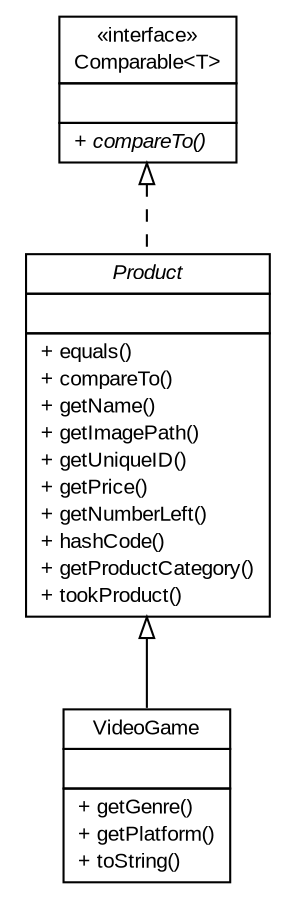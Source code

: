 #!/usr/local/bin/dot
#
# Class diagram 
# Generated by UMLGraph version R5_7_2-32-g40b5a6 (http://www.spinellis.gr/umlgraph/)
#

digraph G {
	edge [fontname="arial",fontsize=10,labelfontname="arial",labelfontsize=10];
	node [fontname="arial",fontsize=10,shape=plaintext];
	nodesep=0.25;
	ranksep=0.5;
	// store.business.util.product.Product
	c0 [label=<<table title="store.business.util.product.Product" border="0" cellborder="1" cellspacing="0" cellpadding="2" port="p">
		<tr><td><table border="0" cellspacing="0" cellpadding="1">
<tr><td align="center" balign="center"><font face="arial italic"> Product </font></td></tr>
		</table></td></tr>
		<tr><td><table border="0" cellspacing="0" cellpadding="1">
<tr><td align="left" balign="left">  </td></tr>
		</table></td></tr>
		<tr><td><table border="0" cellspacing="0" cellpadding="1">
<tr><td align="left" balign="left"> + equals() </td></tr>
<tr><td align="left" balign="left"> + compareTo() </td></tr>
<tr><td align="left" balign="left"> + getName() </td></tr>
<tr><td align="left" balign="left"> + getImagePath() </td></tr>
<tr><td align="left" balign="left"> + getUniqueID() </td></tr>
<tr><td align="left" balign="left"> + getPrice() </td></tr>
<tr><td align="left" balign="left"> + getNumberLeft() </td></tr>
<tr><td align="left" balign="left"> + hashCode() </td></tr>
<tr><td align="left" balign="left"> + getProductCategory() </td></tr>
<tr><td align="left" balign="left"> + tookProduct() </td></tr>
		</table></td></tr>
		</table>>, URL="null", fontname="arial", fontcolor="black", fontsize=10.0];
	// store.business.util.product.VideoGame
	c2 [label=<<table title="store.business.util.product.VideoGame" border="0" cellborder="1" cellspacing="0" cellpadding="2" port="p">
		<tr><td><table border="0" cellspacing="0" cellpadding="1">
<tr><td align="center" balign="center"> VideoGame </td></tr>
		</table></td></tr>
		<tr><td><table border="0" cellspacing="0" cellpadding="1">
<tr><td align="left" balign="left">  </td></tr>
		</table></td></tr>
		<tr><td><table border="0" cellspacing="0" cellpadding="1">
<tr><td align="left" balign="left"> + getGenre() </td></tr>
<tr><td align="left" balign="left"> + getPlatform() </td></tr>
<tr><td align="left" balign="left"> + toString() </td></tr>
		</table></td></tr>
		</table>>, URL="null", fontname="arial", fontcolor="black", fontsize=10.0];
	//store.business.util.product.Product implements java.lang.Comparable<T>
	c5:p -> c0:p [dir=back,arrowtail=empty,style=dashed];
	//store.business.util.product.VideoGame extends store.business.util.product.Product
	c0:p -> c2:p [dir=back,arrowtail=empty];
	// java.lang.Comparable<T>
	c5 [label=<<table title="java.lang.Comparable" border="0" cellborder="1" cellspacing="0" cellpadding="2" port="p" href="http://docs.oracle.com/javase/7/docs/api/java/lang/Comparable.html" target="_parent">
		<tr><td><table border="0" cellspacing="0" cellpadding="1">
<tr><td align="center" balign="center"> &#171;interface&#187; </td></tr>
<tr><td align="center" balign="center"> Comparable&lt;T&gt; </td></tr>
		</table></td></tr>
		<tr><td><table border="0" cellspacing="0" cellpadding="1">
<tr><td align="left" balign="left">  </td></tr>
		</table></td></tr>
		<tr><td><table border="0" cellspacing="0" cellpadding="1">
<tr><td align="left" balign="left"><font face="arial italic" point-size="10.0"> + compareTo() </font></td></tr>
		</table></td></tr>
		</table>>, URL="http://docs.oracle.com/javase/7/docs/api/java/lang/Comparable.html", fontname="arial", fontcolor="black", fontsize=10.0];
}

